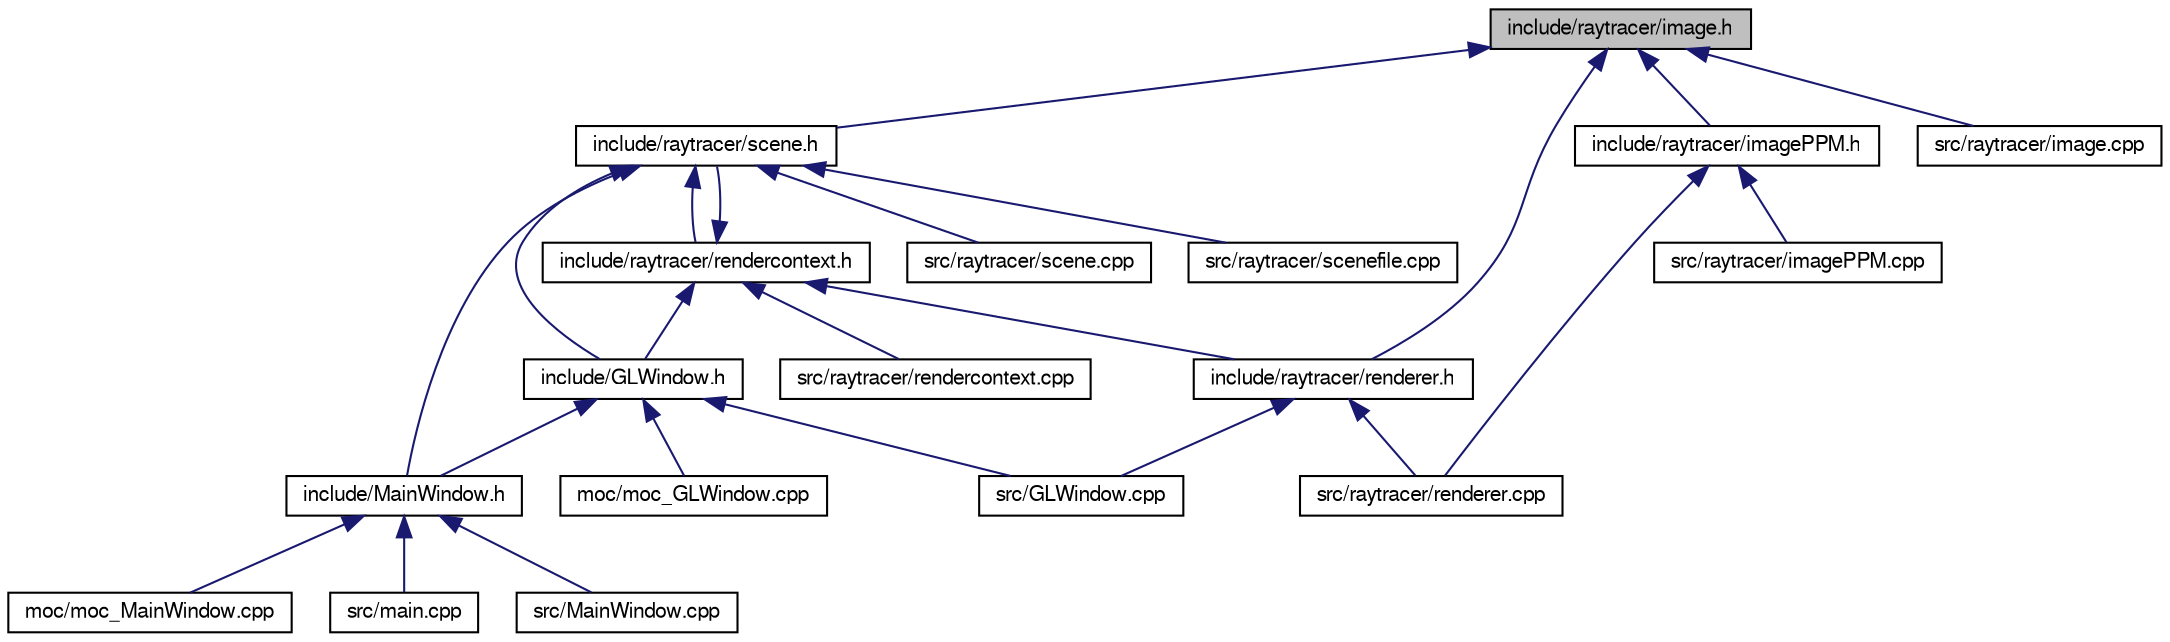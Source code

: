 digraph "include/raytracer/image.h"
{
  edge [fontname="FreeSans",fontsize="10",labelfontname="FreeSans",labelfontsize="10"];
  node [fontname="FreeSans",fontsize="10",shape=record];
  Node1 [label="include/raytracer/image.h",height=0.2,width=0.4,color="black", fillcolor="grey75", style="filled", fontcolor="black"];
  Node1 -> Node2 [dir="back",color="midnightblue",fontsize="10",style="solid",fontname="FreeSans"];
  Node2 [label="include/raytracer/scene.h",height=0.2,width=0.4,color="black", fillcolor="white", style="filled",URL="$scene_8h.html"];
  Node2 -> Node3 [dir="back",color="midnightblue",fontsize="10",style="solid",fontname="FreeSans"];
  Node3 [label="include/GLWindow.h",height=0.2,width=0.4,color="black", fillcolor="white", style="filled",URL="$GLWindow_8h.html",tooltip="a basic Qt GL window class for ngl demos "];
  Node3 -> Node4 [dir="back",color="midnightblue",fontsize="10",style="solid",fontname="FreeSans"];
  Node4 [label="include/MainWindow.h",height=0.2,width=0.4,color="black", fillcolor="white", style="filled",URL="$MainWindow_8h.html",tooltip="The main class for our UI window. "];
  Node4 -> Node5 [dir="back",color="midnightblue",fontsize="10",style="solid",fontname="FreeSans"];
  Node5 [label="moc/moc_MainWindow.cpp",height=0.2,width=0.4,color="black", fillcolor="white", style="filled",URL="$moc__MainWindow_8cpp.html"];
  Node4 -> Node6 [dir="back",color="midnightblue",fontsize="10",style="solid",fontname="FreeSans"];
  Node6 [label="src/main.cpp",height=0.2,width=0.4,color="black", fillcolor="white", style="filled",URL="$main_8cpp.html",tooltip="construct the new MainWindow and pass control to it "];
  Node4 -> Node7 [dir="back",color="midnightblue",fontsize="10",style="solid",fontname="FreeSans"];
  Node7 [label="src/MainWindow.cpp",height=0.2,width=0.4,color="black", fillcolor="white", style="filled",URL="$MainWindow_8cpp.html",tooltip="basic implementation file for the MainWindow class "];
  Node3 -> Node8 [dir="back",color="midnightblue",fontsize="10",style="solid",fontname="FreeSans"];
  Node8 [label="moc/moc_GLWindow.cpp",height=0.2,width=0.4,color="black", fillcolor="white", style="filled",URL="$moc__GLWindow_8cpp.html"];
  Node3 -> Node9 [dir="back",color="midnightblue",fontsize="10",style="solid",fontname="FreeSans"];
  Node9 [label="src/GLWindow.cpp",height=0.2,width=0.4,color="black", fillcolor="white", style="filled",URL="$GLWindow_8cpp.html",tooltip="basic implementation file for the GLWindow class "];
  Node2 -> Node10 [dir="back",color="midnightblue",fontsize="10",style="solid",fontname="FreeSans"];
  Node10 [label="include/raytracer/rendercontext.h",height=0.2,width=0.4,color="black", fillcolor="white", style="filled",URL="$rendercontext_8h.html"];
  Node10 -> Node2 [dir="back",color="midnightblue",fontsize="10",style="solid",fontname="FreeSans"];
  Node10 -> Node3 [dir="back",color="midnightblue",fontsize="10",style="solid",fontname="FreeSans"];
  Node10 -> Node11 [dir="back",color="midnightblue",fontsize="10",style="solid",fontname="FreeSans"];
  Node11 [label="include/raytracer/renderer.h",height=0.2,width=0.4,color="black", fillcolor="white", style="filled",URL="$renderer_8h.html"];
  Node11 -> Node9 [dir="back",color="midnightblue",fontsize="10",style="solid",fontname="FreeSans"];
  Node11 -> Node12 [dir="back",color="midnightblue",fontsize="10",style="solid",fontname="FreeSans"];
  Node12 [label="src/raytracer/renderer.cpp",height=0.2,width=0.4,color="black", fillcolor="white", style="filled",URL="$renderer_8cpp.html"];
  Node10 -> Node13 [dir="back",color="midnightblue",fontsize="10",style="solid",fontname="FreeSans"];
  Node13 [label="src/raytracer/rendercontext.cpp",height=0.2,width=0.4,color="black", fillcolor="white", style="filled",URL="$rendercontext_8cpp.html"];
  Node2 -> Node4 [dir="back",color="midnightblue",fontsize="10",style="solid",fontname="FreeSans"];
  Node2 -> Node14 [dir="back",color="midnightblue",fontsize="10",style="solid",fontname="FreeSans"];
  Node14 [label="src/raytracer/scene.cpp",height=0.2,width=0.4,color="black", fillcolor="white", style="filled",URL="$scene_8cpp.html"];
  Node2 -> Node15 [dir="back",color="midnightblue",fontsize="10",style="solid",fontname="FreeSans"];
  Node15 [label="src/raytracer/scenefile.cpp",height=0.2,width=0.4,color="black", fillcolor="white", style="filled",URL="$scenefile_8cpp.html"];
  Node1 -> Node16 [dir="back",color="midnightblue",fontsize="10",style="solid",fontname="FreeSans"];
  Node16 [label="include/raytracer/imagePPM.h",height=0.2,width=0.4,color="black", fillcolor="white", style="filled",URL="$imagePPM_8h.html"];
  Node16 -> Node17 [dir="back",color="midnightblue",fontsize="10",style="solid",fontname="FreeSans"];
  Node17 [label="src/raytracer/imagePPM.cpp",height=0.2,width=0.4,color="black", fillcolor="white", style="filled",URL="$imagePPM_8cpp.html"];
  Node16 -> Node12 [dir="back",color="midnightblue",fontsize="10",style="solid",fontname="FreeSans"];
  Node1 -> Node11 [dir="back",color="midnightblue",fontsize="10",style="solid",fontname="FreeSans"];
  Node1 -> Node18 [dir="back",color="midnightblue",fontsize="10",style="solid",fontname="FreeSans"];
  Node18 [label="src/raytracer/image.cpp",height=0.2,width=0.4,color="black", fillcolor="white", style="filled",URL="$image_8cpp.html"];
}
